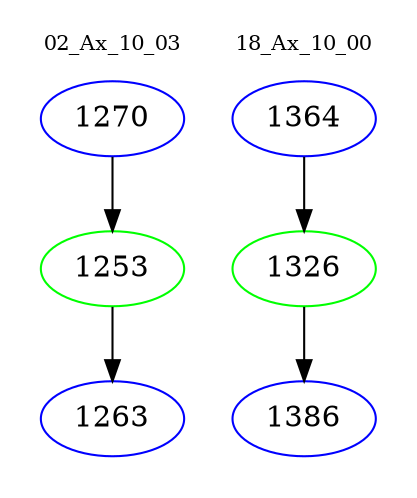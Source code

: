 digraph{
subgraph cluster_0 {
color = white
label = "02_Ax_10_03";
fontsize=10;
T0_1270 [label="1270", color="blue"]
T0_1270 -> T0_1253 [color="black"]
T0_1253 [label="1253", color="green"]
T0_1253 -> T0_1263 [color="black"]
T0_1263 [label="1263", color="blue"]
}
subgraph cluster_1 {
color = white
label = "18_Ax_10_00";
fontsize=10;
T1_1364 [label="1364", color="blue"]
T1_1364 -> T1_1326 [color="black"]
T1_1326 [label="1326", color="green"]
T1_1326 -> T1_1386 [color="black"]
T1_1386 [label="1386", color="blue"]
}
}
